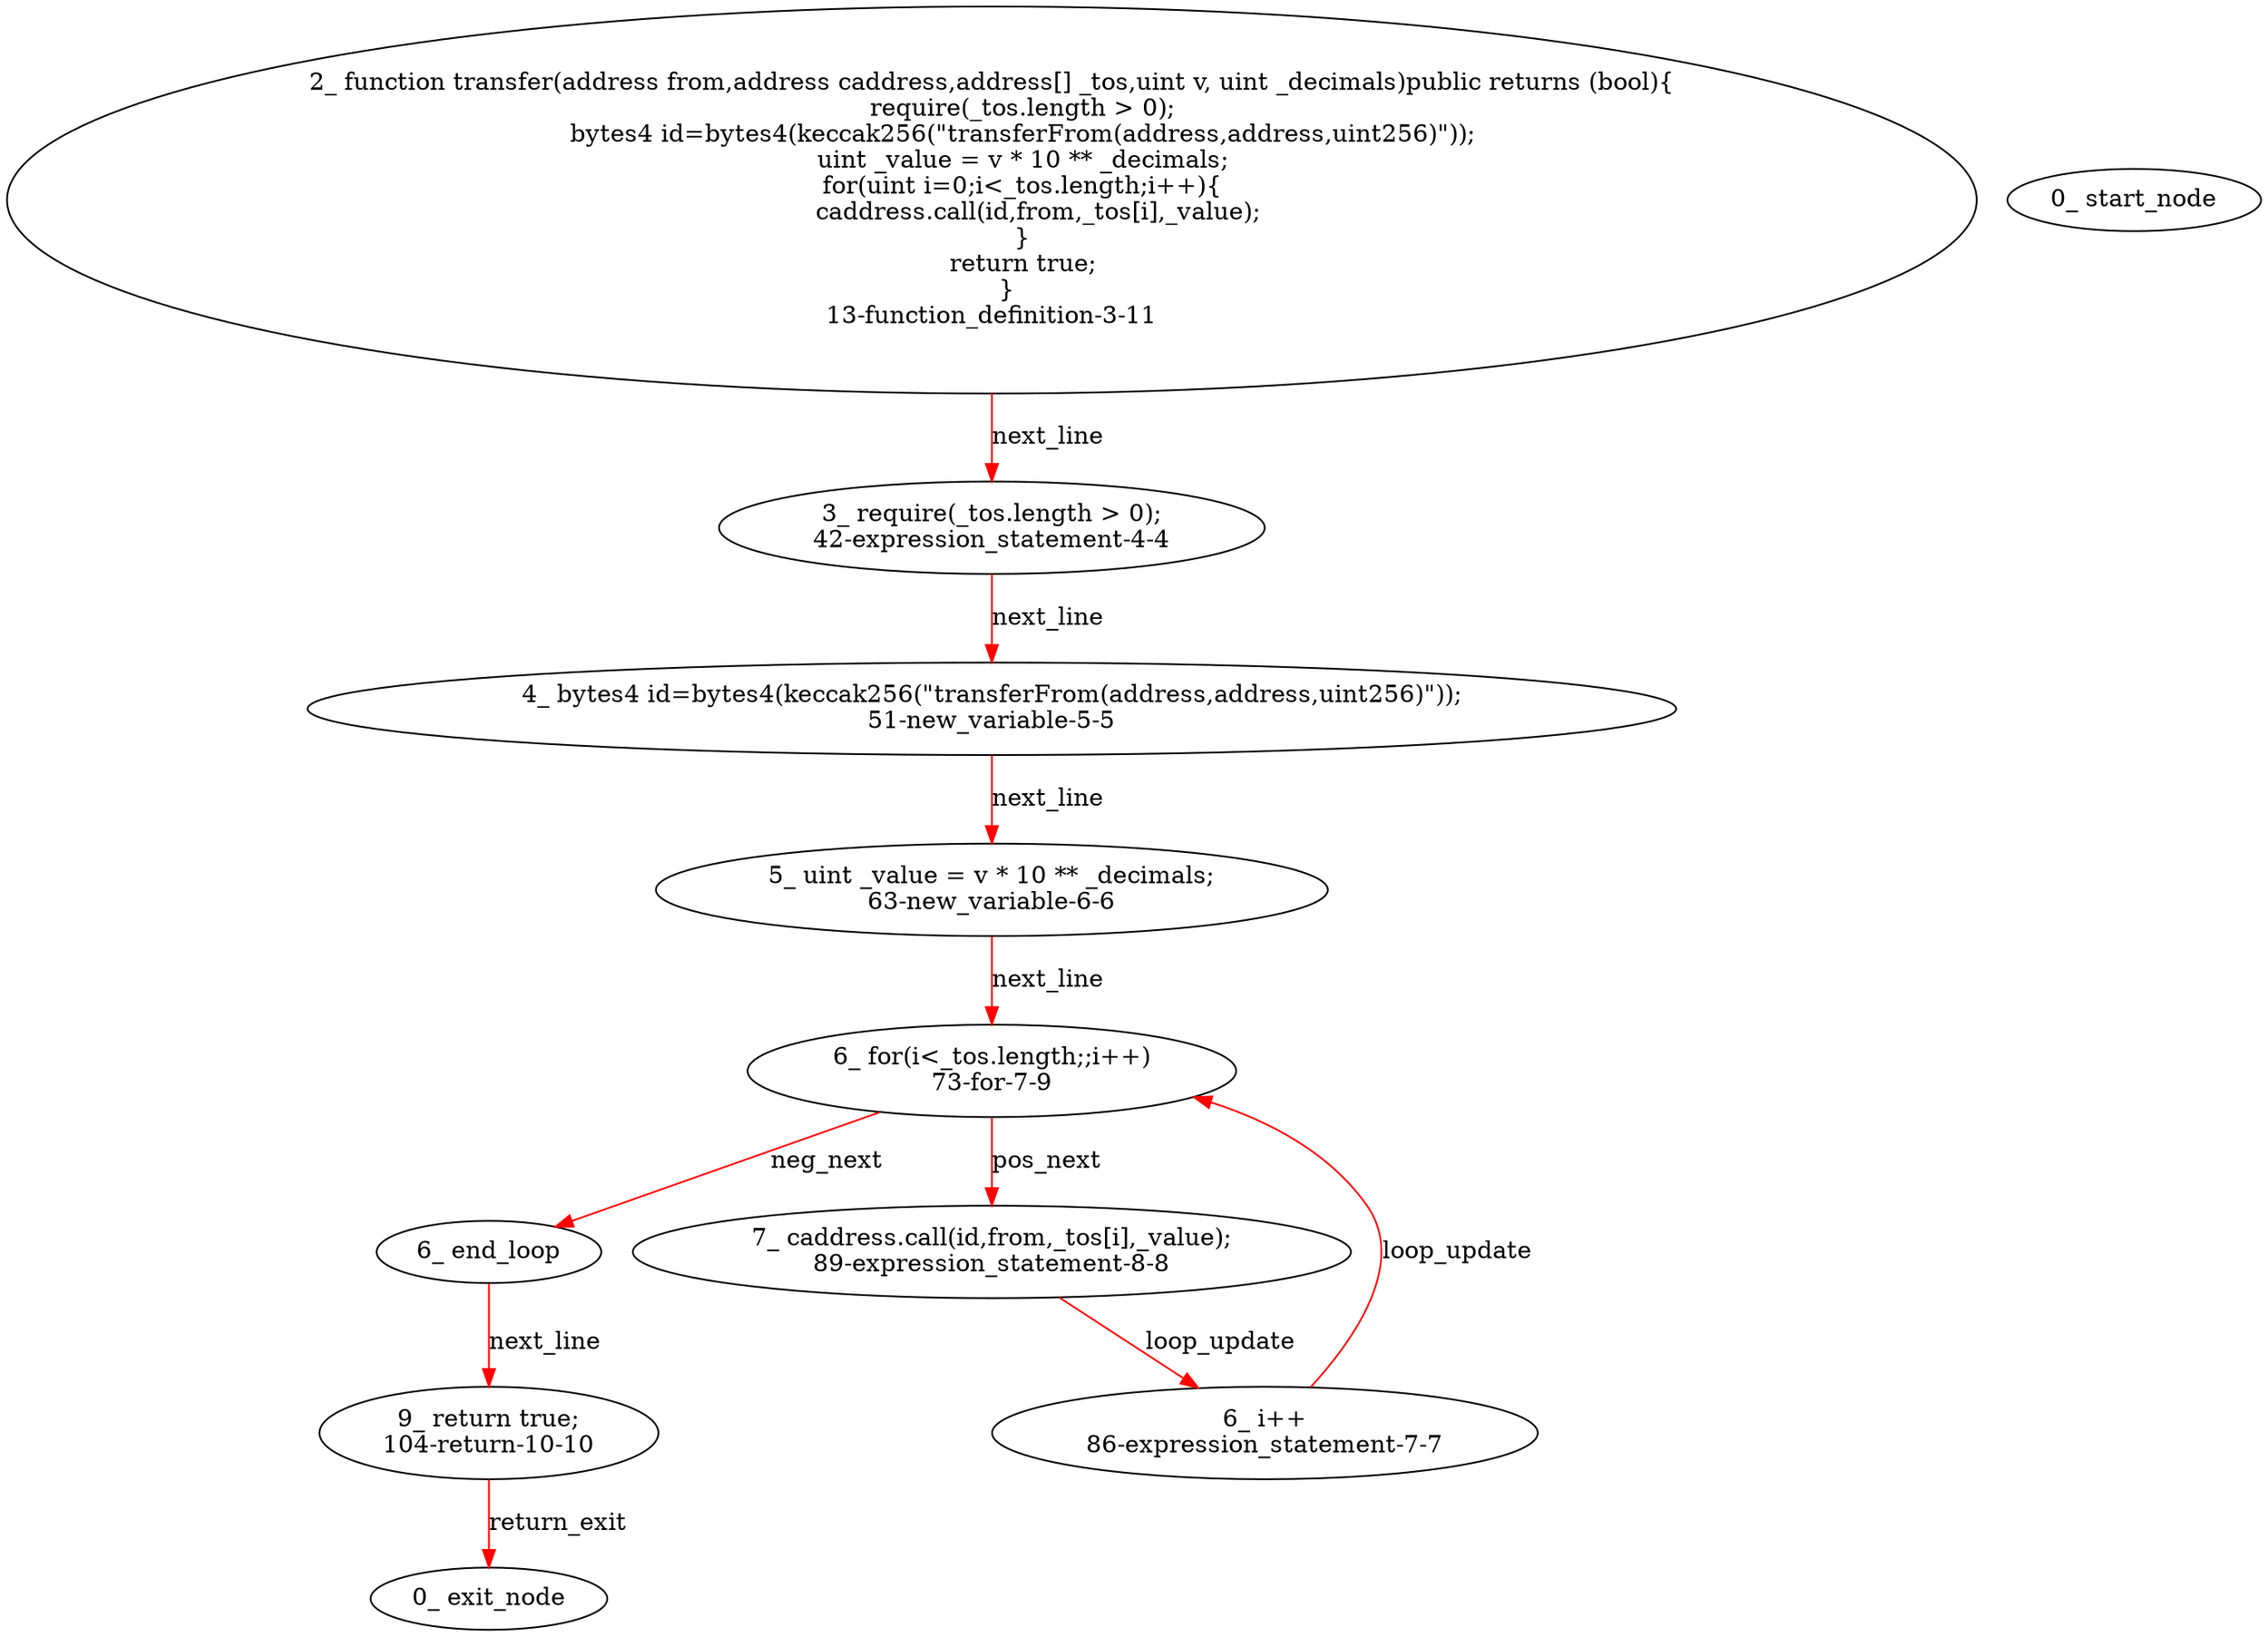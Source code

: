 digraph  {
13 [label="2_ function transfer(address from,address caddress,address[] _tos,uint v, uint _decimals)public returns (bool){\n        require(_tos.length > 0);\n        bytes4 id=bytes4(keccak256(\"transferFrom(address,address,uint256)\"));\n        uint _value = v * 10 ** _decimals;\n        for(uint i=0;i<_tos.length;i++){\n            caddress.call(id,from,_tos[i],_value);\n        }\n        return true;\n    }\n13-function_definition-3-11", method="transfer(address from,address caddress,address[] _tos,uint v,uint _decimals)", type_label=function_definition];
42 [label="3_ require(_tos.length > 0);\n42-expression_statement-4-4", method="transfer(address from,address caddress,address[] _tos,uint v,uint _decimals)", type_label=expression_statement];
51 [label="4_ bytes4 id=bytes4(keccak256(\"transferFrom(address,address,uint256)\"));\n51-new_variable-5-5", method="transfer(address from,address caddress,address[] _tos,uint v,uint _decimals)", type_label=new_variable];
63 [label="5_ uint _value = v * 10 ** _decimals;\n63-new_variable-6-6", method="transfer(address from,address caddress,address[] _tos,uint v,uint _decimals)", type_label=new_variable];
73 [label="6_ for(i<_tos.length;;i++)\n73-for-7-9", method="transfer(address from,address caddress,address[] _tos,uint v,uint _decimals)", type_label=for];
175 [label="6_ end_loop", method="transfer(address from,address caddress,address[] _tos,uint v,uint _decimals)", type_label=end_loop];
86 [label="6_ i++\n86-expression_statement-7-7", method="transfer(address from,address caddress,address[] _tos,uint v,uint _decimals)", type_label=expression_statement];
89 [label="7_ caddress.call(id,from,_tos[i],_value);\n89-expression_statement-8-8", method="transfer(address from,address caddress,address[] _tos,uint v,uint _decimals)", type_label=expression_statement];
104 [label="9_ return true;\n104-return-10-10", method="transfer(address from,address caddress,address[] _tos,uint v,uint _decimals)", type_label=return];
1 [label="0_ start_node", method="", type_label=start];
2 [label="0_ exit_node", method="", type_label=exit];
13 -> 42  [color=red, controlflow_type=next_line, edge_type=CFG_edge, key=0, label=next_line];
42 -> 51  [color=red, controlflow_type=next_line, edge_type=CFG_edge, key=0, label=next_line];
51 -> 63  [color=red, controlflow_type=next_line, edge_type=CFG_edge, key=0, label=next_line];
63 -> 73  [color=red, controlflow_type=next_line, edge_type=CFG_edge, key=0, label=next_line];
73 -> 89  [color=red, controlflow_type=pos_next, edge_type=CFG_edge, key=0, label=pos_next];
73 -> 175  [color=red, controlflow_type=neg_next, edge_type=CFG_edge, key=0, label=neg_next];
175 -> 104  [color=red, controlflow_type=next_line, edge_type=CFG_edge, key=0, label=next_line];
86 -> 73  [color=red, controlflow_type=loop_update, edge_type=CFG_edge, key=0, label=loop_update];
89 -> 86  [color=red, controlflow_type=loop_update, edge_type=CFG_edge, key=0, label=loop_update];
104 -> 2  [color=red, controlflow_type=return_exit, edge_type=CFG_edge, key=0, label=return_exit];
}
